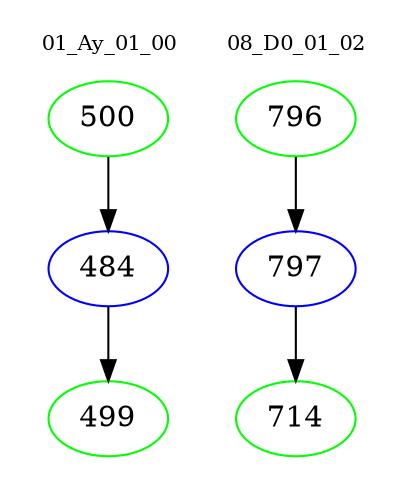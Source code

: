 digraph{
subgraph cluster_0 {
color = white
label = "01_Ay_01_00";
fontsize=10;
T0_500 [label="500", color="green"]
T0_500 -> T0_484 [color="black"]
T0_484 [label="484", color="blue"]
T0_484 -> T0_499 [color="black"]
T0_499 [label="499", color="green"]
}
subgraph cluster_1 {
color = white
label = "08_D0_01_02";
fontsize=10;
T1_796 [label="796", color="green"]
T1_796 -> T1_797 [color="black"]
T1_797 [label="797", color="blue"]
T1_797 -> T1_714 [color="black"]
T1_714 [label="714", color="green"]
}
}

